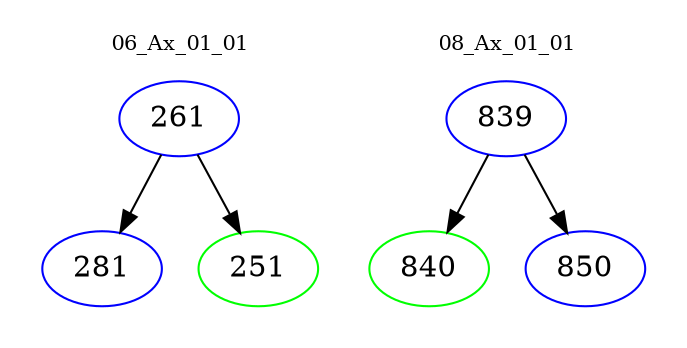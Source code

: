digraph{
subgraph cluster_0 {
color = white
label = "06_Ax_01_01";
fontsize=10;
T0_261 [label="261", color="blue"]
T0_261 -> T0_281 [color="black"]
T0_281 [label="281", color="blue"]
T0_261 -> T0_251 [color="black"]
T0_251 [label="251", color="green"]
}
subgraph cluster_1 {
color = white
label = "08_Ax_01_01";
fontsize=10;
T1_839 [label="839", color="blue"]
T1_839 -> T1_840 [color="black"]
T1_840 [label="840", color="green"]
T1_839 -> T1_850 [color="black"]
T1_850 [label="850", color="blue"]
}
}
